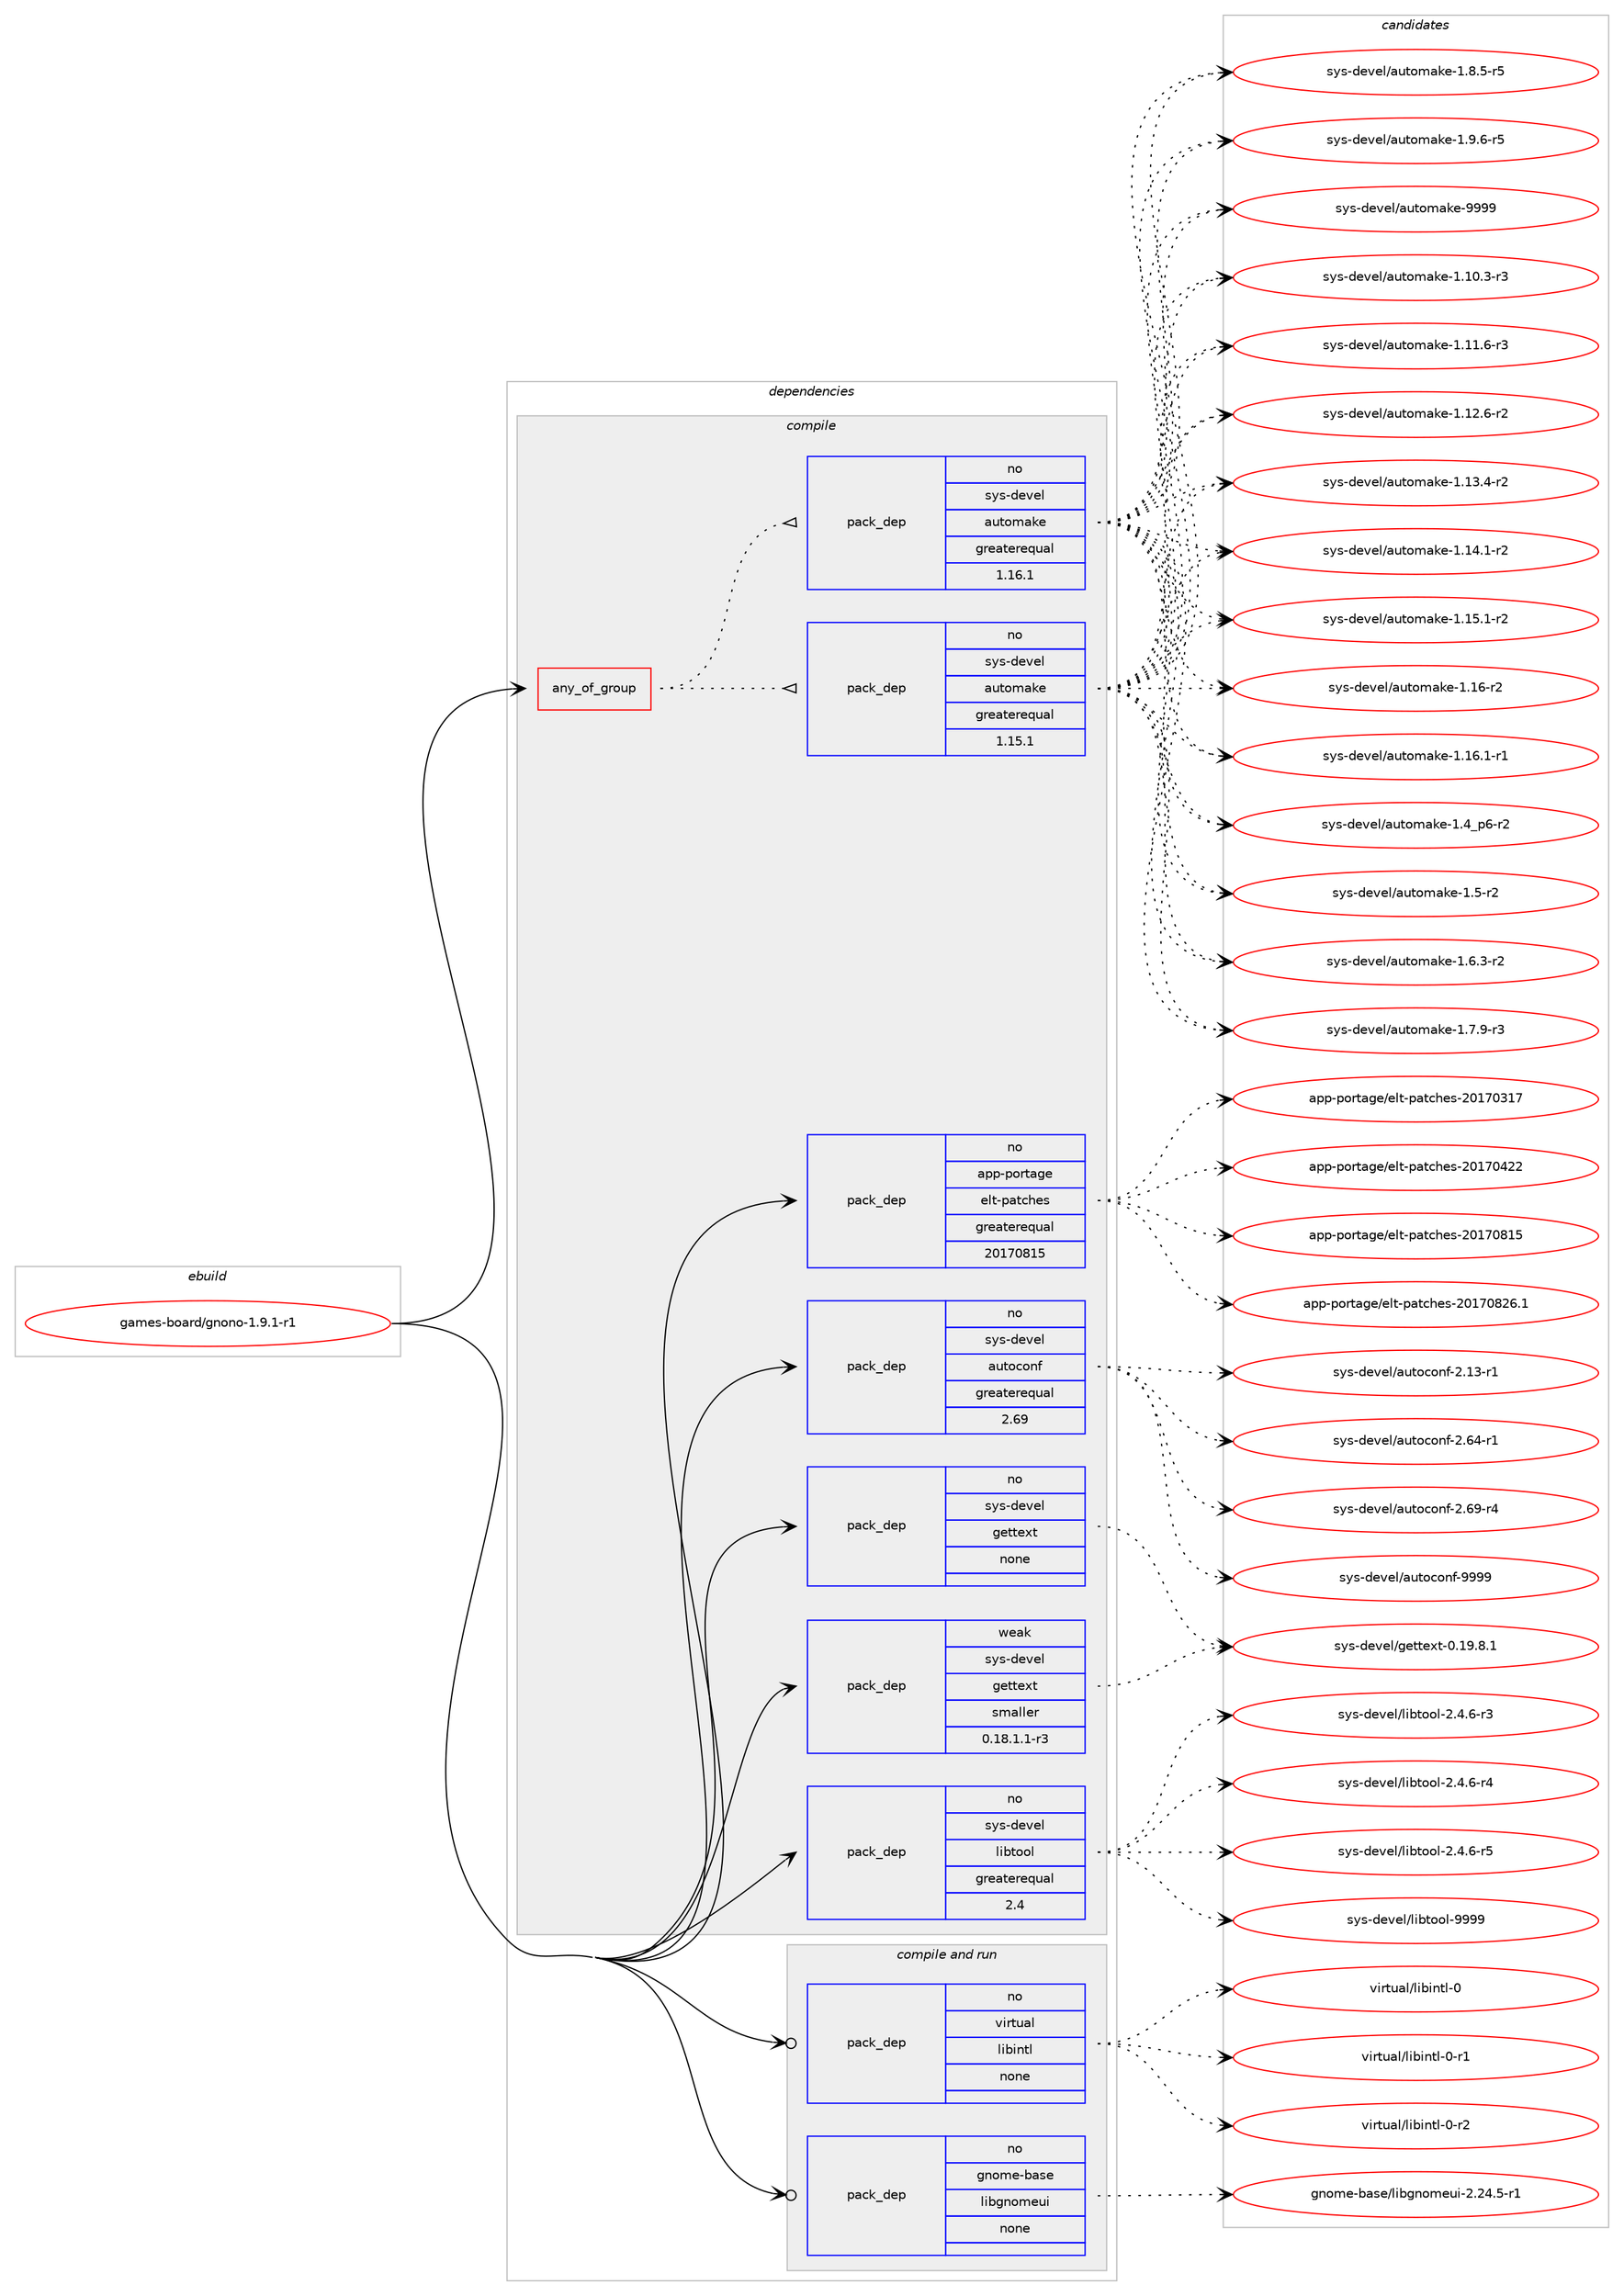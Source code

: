 digraph prolog {

# *************
# Graph options
# *************

newrank=true;
concentrate=true;
compound=true;
graph [rankdir=LR,fontname=Helvetica,fontsize=10,ranksep=1.5];#, ranksep=2.5, nodesep=0.2];
edge  [arrowhead=vee];
node  [fontname=Helvetica,fontsize=10];

# **********
# The ebuild
# **********

subgraph cluster_leftcol {
color=gray;
rank=same;
label=<<i>ebuild</i>>;
id [label="games-board/gnono-1.9.1-r1", color=red, width=4, href="../games-board/gnono-1.9.1-r1.svg"];
}

# ****************
# The dependencies
# ****************

subgraph cluster_midcol {
color=gray;
label=<<i>dependencies</i>>;
subgraph cluster_compile {
fillcolor="#eeeeee";
style=filled;
label=<<i>compile</i>>;
subgraph any23234 {
dependency1555084 [label=<<TABLE BORDER="0" CELLBORDER="1" CELLSPACING="0" CELLPADDING="4"><TR><TD CELLPADDING="10">any_of_group</TD></TR></TABLE>>, shape=none, color=red];subgraph pack1105122 {
dependency1555085 [label=<<TABLE BORDER="0" CELLBORDER="1" CELLSPACING="0" CELLPADDING="4" WIDTH="220"><TR><TD ROWSPAN="6" CELLPADDING="30">pack_dep</TD></TR><TR><TD WIDTH="110">no</TD></TR><TR><TD>sys-devel</TD></TR><TR><TD>automake</TD></TR><TR><TD>greaterequal</TD></TR><TR><TD>1.16.1</TD></TR></TABLE>>, shape=none, color=blue];
}
dependency1555084:e -> dependency1555085:w [weight=20,style="dotted",arrowhead="oinv"];
subgraph pack1105123 {
dependency1555086 [label=<<TABLE BORDER="0" CELLBORDER="1" CELLSPACING="0" CELLPADDING="4" WIDTH="220"><TR><TD ROWSPAN="6" CELLPADDING="30">pack_dep</TD></TR><TR><TD WIDTH="110">no</TD></TR><TR><TD>sys-devel</TD></TR><TR><TD>automake</TD></TR><TR><TD>greaterequal</TD></TR><TR><TD>1.15.1</TD></TR></TABLE>>, shape=none, color=blue];
}
dependency1555084:e -> dependency1555086:w [weight=20,style="dotted",arrowhead="oinv"];
}
id:e -> dependency1555084:w [weight=20,style="solid",arrowhead="vee"];
subgraph pack1105124 {
dependency1555087 [label=<<TABLE BORDER="0" CELLBORDER="1" CELLSPACING="0" CELLPADDING="4" WIDTH="220"><TR><TD ROWSPAN="6" CELLPADDING="30">pack_dep</TD></TR><TR><TD WIDTH="110">no</TD></TR><TR><TD>app-portage</TD></TR><TR><TD>elt-patches</TD></TR><TR><TD>greaterequal</TD></TR><TR><TD>20170815</TD></TR></TABLE>>, shape=none, color=blue];
}
id:e -> dependency1555087:w [weight=20,style="solid",arrowhead="vee"];
subgraph pack1105125 {
dependency1555088 [label=<<TABLE BORDER="0" CELLBORDER="1" CELLSPACING="0" CELLPADDING="4" WIDTH="220"><TR><TD ROWSPAN="6" CELLPADDING="30">pack_dep</TD></TR><TR><TD WIDTH="110">no</TD></TR><TR><TD>sys-devel</TD></TR><TR><TD>autoconf</TD></TR><TR><TD>greaterequal</TD></TR><TR><TD>2.69</TD></TR></TABLE>>, shape=none, color=blue];
}
id:e -> dependency1555088:w [weight=20,style="solid",arrowhead="vee"];
subgraph pack1105126 {
dependency1555089 [label=<<TABLE BORDER="0" CELLBORDER="1" CELLSPACING="0" CELLPADDING="4" WIDTH="220"><TR><TD ROWSPAN="6" CELLPADDING="30">pack_dep</TD></TR><TR><TD WIDTH="110">no</TD></TR><TR><TD>sys-devel</TD></TR><TR><TD>gettext</TD></TR><TR><TD>none</TD></TR><TR><TD></TD></TR></TABLE>>, shape=none, color=blue];
}
id:e -> dependency1555089:w [weight=20,style="solid",arrowhead="vee"];
subgraph pack1105127 {
dependency1555090 [label=<<TABLE BORDER="0" CELLBORDER="1" CELLSPACING="0" CELLPADDING="4" WIDTH="220"><TR><TD ROWSPAN="6" CELLPADDING="30">pack_dep</TD></TR><TR><TD WIDTH="110">no</TD></TR><TR><TD>sys-devel</TD></TR><TR><TD>libtool</TD></TR><TR><TD>greaterequal</TD></TR><TR><TD>2.4</TD></TR></TABLE>>, shape=none, color=blue];
}
id:e -> dependency1555090:w [weight=20,style="solid",arrowhead="vee"];
subgraph pack1105128 {
dependency1555091 [label=<<TABLE BORDER="0" CELLBORDER="1" CELLSPACING="0" CELLPADDING="4" WIDTH="220"><TR><TD ROWSPAN="6" CELLPADDING="30">pack_dep</TD></TR><TR><TD WIDTH="110">weak</TD></TR><TR><TD>sys-devel</TD></TR><TR><TD>gettext</TD></TR><TR><TD>smaller</TD></TR><TR><TD>0.18.1.1-r3</TD></TR></TABLE>>, shape=none, color=blue];
}
id:e -> dependency1555091:w [weight=20,style="solid",arrowhead="vee"];
}
subgraph cluster_compileandrun {
fillcolor="#eeeeee";
style=filled;
label=<<i>compile and run</i>>;
subgraph pack1105129 {
dependency1555092 [label=<<TABLE BORDER="0" CELLBORDER="1" CELLSPACING="0" CELLPADDING="4" WIDTH="220"><TR><TD ROWSPAN="6" CELLPADDING="30">pack_dep</TD></TR><TR><TD WIDTH="110">no</TD></TR><TR><TD>gnome-base</TD></TR><TR><TD>libgnomeui</TD></TR><TR><TD>none</TD></TR><TR><TD></TD></TR></TABLE>>, shape=none, color=blue];
}
id:e -> dependency1555092:w [weight=20,style="solid",arrowhead="odotvee"];
subgraph pack1105130 {
dependency1555093 [label=<<TABLE BORDER="0" CELLBORDER="1" CELLSPACING="0" CELLPADDING="4" WIDTH="220"><TR><TD ROWSPAN="6" CELLPADDING="30">pack_dep</TD></TR><TR><TD WIDTH="110">no</TD></TR><TR><TD>virtual</TD></TR><TR><TD>libintl</TD></TR><TR><TD>none</TD></TR><TR><TD></TD></TR></TABLE>>, shape=none, color=blue];
}
id:e -> dependency1555093:w [weight=20,style="solid",arrowhead="odotvee"];
}
subgraph cluster_run {
fillcolor="#eeeeee";
style=filled;
label=<<i>run</i>>;
}
}

# **************
# The candidates
# **************

subgraph cluster_choices {
rank=same;
color=gray;
label=<<i>candidates</i>>;

subgraph choice1105122 {
color=black;
nodesep=1;
choice11512111545100101118101108479711711611110997107101454946494846514511451 [label="sys-devel/automake-1.10.3-r3", color=red, width=4,href="../sys-devel/automake-1.10.3-r3.svg"];
choice11512111545100101118101108479711711611110997107101454946494946544511451 [label="sys-devel/automake-1.11.6-r3", color=red, width=4,href="../sys-devel/automake-1.11.6-r3.svg"];
choice11512111545100101118101108479711711611110997107101454946495046544511450 [label="sys-devel/automake-1.12.6-r2", color=red, width=4,href="../sys-devel/automake-1.12.6-r2.svg"];
choice11512111545100101118101108479711711611110997107101454946495146524511450 [label="sys-devel/automake-1.13.4-r2", color=red, width=4,href="../sys-devel/automake-1.13.4-r2.svg"];
choice11512111545100101118101108479711711611110997107101454946495246494511450 [label="sys-devel/automake-1.14.1-r2", color=red, width=4,href="../sys-devel/automake-1.14.1-r2.svg"];
choice11512111545100101118101108479711711611110997107101454946495346494511450 [label="sys-devel/automake-1.15.1-r2", color=red, width=4,href="../sys-devel/automake-1.15.1-r2.svg"];
choice1151211154510010111810110847971171161111099710710145494649544511450 [label="sys-devel/automake-1.16-r2", color=red, width=4,href="../sys-devel/automake-1.16-r2.svg"];
choice11512111545100101118101108479711711611110997107101454946495446494511449 [label="sys-devel/automake-1.16.1-r1", color=red, width=4,href="../sys-devel/automake-1.16.1-r1.svg"];
choice115121115451001011181011084797117116111109971071014549465295112544511450 [label="sys-devel/automake-1.4_p6-r2", color=red, width=4,href="../sys-devel/automake-1.4_p6-r2.svg"];
choice11512111545100101118101108479711711611110997107101454946534511450 [label="sys-devel/automake-1.5-r2", color=red, width=4,href="../sys-devel/automake-1.5-r2.svg"];
choice115121115451001011181011084797117116111109971071014549465446514511450 [label="sys-devel/automake-1.6.3-r2", color=red, width=4,href="../sys-devel/automake-1.6.3-r2.svg"];
choice115121115451001011181011084797117116111109971071014549465546574511451 [label="sys-devel/automake-1.7.9-r3", color=red, width=4,href="../sys-devel/automake-1.7.9-r3.svg"];
choice115121115451001011181011084797117116111109971071014549465646534511453 [label="sys-devel/automake-1.8.5-r5", color=red, width=4,href="../sys-devel/automake-1.8.5-r5.svg"];
choice115121115451001011181011084797117116111109971071014549465746544511453 [label="sys-devel/automake-1.9.6-r5", color=red, width=4,href="../sys-devel/automake-1.9.6-r5.svg"];
choice115121115451001011181011084797117116111109971071014557575757 [label="sys-devel/automake-9999", color=red, width=4,href="../sys-devel/automake-9999.svg"];
dependency1555085:e -> choice11512111545100101118101108479711711611110997107101454946494846514511451:w [style=dotted,weight="100"];
dependency1555085:e -> choice11512111545100101118101108479711711611110997107101454946494946544511451:w [style=dotted,weight="100"];
dependency1555085:e -> choice11512111545100101118101108479711711611110997107101454946495046544511450:w [style=dotted,weight="100"];
dependency1555085:e -> choice11512111545100101118101108479711711611110997107101454946495146524511450:w [style=dotted,weight="100"];
dependency1555085:e -> choice11512111545100101118101108479711711611110997107101454946495246494511450:w [style=dotted,weight="100"];
dependency1555085:e -> choice11512111545100101118101108479711711611110997107101454946495346494511450:w [style=dotted,weight="100"];
dependency1555085:e -> choice1151211154510010111810110847971171161111099710710145494649544511450:w [style=dotted,weight="100"];
dependency1555085:e -> choice11512111545100101118101108479711711611110997107101454946495446494511449:w [style=dotted,weight="100"];
dependency1555085:e -> choice115121115451001011181011084797117116111109971071014549465295112544511450:w [style=dotted,weight="100"];
dependency1555085:e -> choice11512111545100101118101108479711711611110997107101454946534511450:w [style=dotted,weight="100"];
dependency1555085:e -> choice115121115451001011181011084797117116111109971071014549465446514511450:w [style=dotted,weight="100"];
dependency1555085:e -> choice115121115451001011181011084797117116111109971071014549465546574511451:w [style=dotted,weight="100"];
dependency1555085:e -> choice115121115451001011181011084797117116111109971071014549465646534511453:w [style=dotted,weight="100"];
dependency1555085:e -> choice115121115451001011181011084797117116111109971071014549465746544511453:w [style=dotted,weight="100"];
dependency1555085:e -> choice115121115451001011181011084797117116111109971071014557575757:w [style=dotted,weight="100"];
}
subgraph choice1105123 {
color=black;
nodesep=1;
choice11512111545100101118101108479711711611110997107101454946494846514511451 [label="sys-devel/automake-1.10.3-r3", color=red, width=4,href="../sys-devel/automake-1.10.3-r3.svg"];
choice11512111545100101118101108479711711611110997107101454946494946544511451 [label="sys-devel/automake-1.11.6-r3", color=red, width=4,href="../sys-devel/automake-1.11.6-r3.svg"];
choice11512111545100101118101108479711711611110997107101454946495046544511450 [label="sys-devel/automake-1.12.6-r2", color=red, width=4,href="../sys-devel/automake-1.12.6-r2.svg"];
choice11512111545100101118101108479711711611110997107101454946495146524511450 [label="sys-devel/automake-1.13.4-r2", color=red, width=4,href="../sys-devel/automake-1.13.4-r2.svg"];
choice11512111545100101118101108479711711611110997107101454946495246494511450 [label="sys-devel/automake-1.14.1-r2", color=red, width=4,href="../sys-devel/automake-1.14.1-r2.svg"];
choice11512111545100101118101108479711711611110997107101454946495346494511450 [label="sys-devel/automake-1.15.1-r2", color=red, width=4,href="../sys-devel/automake-1.15.1-r2.svg"];
choice1151211154510010111810110847971171161111099710710145494649544511450 [label="sys-devel/automake-1.16-r2", color=red, width=4,href="../sys-devel/automake-1.16-r2.svg"];
choice11512111545100101118101108479711711611110997107101454946495446494511449 [label="sys-devel/automake-1.16.1-r1", color=red, width=4,href="../sys-devel/automake-1.16.1-r1.svg"];
choice115121115451001011181011084797117116111109971071014549465295112544511450 [label="sys-devel/automake-1.4_p6-r2", color=red, width=4,href="../sys-devel/automake-1.4_p6-r2.svg"];
choice11512111545100101118101108479711711611110997107101454946534511450 [label="sys-devel/automake-1.5-r2", color=red, width=4,href="../sys-devel/automake-1.5-r2.svg"];
choice115121115451001011181011084797117116111109971071014549465446514511450 [label="sys-devel/automake-1.6.3-r2", color=red, width=4,href="../sys-devel/automake-1.6.3-r2.svg"];
choice115121115451001011181011084797117116111109971071014549465546574511451 [label="sys-devel/automake-1.7.9-r3", color=red, width=4,href="../sys-devel/automake-1.7.9-r3.svg"];
choice115121115451001011181011084797117116111109971071014549465646534511453 [label="sys-devel/automake-1.8.5-r5", color=red, width=4,href="../sys-devel/automake-1.8.5-r5.svg"];
choice115121115451001011181011084797117116111109971071014549465746544511453 [label="sys-devel/automake-1.9.6-r5", color=red, width=4,href="../sys-devel/automake-1.9.6-r5.svg"];
choice115121115451001011181011084797117116111109971071014557575757 [label="sys-devel/automake-9999", color=red, width=4,href="../sys-devel/automake-9999.svg"];
dependency1555086:e -> choice11512111545100101118101108479711711611110997107101454946494846514511451:w [style=dotted,weight="100"];
dependency1555086:e -> choice11512111545100101118101108479711711611110997107101454946494946544511451:w [style=dotted,weight="100"];
dependency1555086:e -> choice11512111545100101118101108479711711611110997107101454946495046544511450:w [style=dotted,weight="100"];
dependency1555086:e -> choice11512111545100101118101108479711711611110997107101454946495146524511450:w [style=dotted,weight="100"];
dependency1555086:e -> choice11512111545100101118101108479711711611110997107101454946495246494511450:w [style=dotted,weight="100"];
dependency1555086:e -> choice11512111545100101118101108479711711611110997107101454946495346494511450:w [style=dotted,weight="100"];
dependency1555086:e -> choice1151211154510010111810110847971171161111099710710145494649544511450:w [style=dotted,weight="100"];
dependency1555086:e -> choice11512111545100101118101108479711711611110997107101454946495446494511449:w [style=dotted,weight="100"];
dependency1555086:e -> choice115121115451001011181011084797117116111109971071014549465295112544511450:w [style=dotted,weight="100"];
dependency1555086:e -> choice11512111545100101118101108479711711611110997107101454946534511450:w [style=dotted,weight="100"];
dependency1555086:e -> choice115121115451001011181011084797117116111109971071014549465446514511450:w [style=dotted,weight="100"];
dependency1555086:e -> choice115121115451001011181011084797117116111109971071014549465546574511451:w [style=dotted,weight="100"];
dependency1555086:e -> choice115121115451001011181011084797117116111109971071014549465646534511453:w [style=dotted,weight="100"];
dependency1555086:e -> choice115121115451001011181011084797117116111109971071014549465746544511453:w [style=dotted,weight="100"];
dependency1555086:e -> choice115121115451001011181011084797117116111109971071014557575757:w [style=dotted,weight="100"];
}
subgraph choice1105124 {
color=black;
nodesep=1;
choice97112112451121111141169710310147101108116451129711699104101115455048495548514955 [label="app-portage/elt-patches-20170317", color=red, width=4,href="../app-portage/elt-patches-20170317.svg"];
choice97112112451121111141169710310147101108116451129711699104101115455048495548525050 [label="app-portage/elt-patches-20170422", color=red, width=4,href="../app-portage/elt-patches-20170422.svg"];
choice97112112451121111141169710310147101108116451129711699104101115455048495548564953 [label="app-portage/elt-patches-20170815", color=red, width=4,href="../app-portage/elt-patches-20170815.svg"];
choice971121124511211111411697103101471011081164511297116991041011154550484955485650544649 [label="app-portage/elt-patches-20170826.1", color=red, width=4,href="../app-portage/elt-patches-20170826.1.svg"];
dependency1555087:e -> choice97112112451121111141169710310147101108116451129711699104101115455048495548514955:w [style=dotted,weight="100"];
dependency1555087:e -> choice97112112451121111141169710310147101108116451129711699104101115455048495548525050:w [style=dotted,weight="100"];
dependency1555087:e -> choice97112112451121111141169710310147101108116451129711699104101115455048495548564953:w [style=dotted,weight="100"];
dependency1555087:e -> choice971121124511211111411697103101471011081164511297116991041011154550484955485650544649:w [style=dotted,weight="100"];
}
subgraph choice1105125 {
color=black;
nodesep=1;
choice1151211154510010111810110847971171161119911111010245504649514511449 [label="sys-devel/autoconf-2.13-r1", color=red, width=4,href="../sys-devel/autoconf-2.13-r1.svg"];
choice1151211154510010111810110847971171161119911111010245504654524511449 [label="sys-devel/autoconf-2.64-r1", color=red, width=4,href="../sys-devel/autoconf-2.64-r1.svg"];
choice1151211154510010111810110847971171161119911111010245504654574511452 [label="sys-devel/autoconf-2.69-r4", color=red, width=4,href="../sys-devel/autoconf-2.69-r4.svg"];
choice115121115451001011181011084797117116111991111101024557575757 [label="sys-devel/autoconf-9999", color=red, width=4,href="../sys-devel/autoconf-9999.svg"];
dependency1555088:e -> choice1151211154510010111810110847971171161119911111010245504649514511449:w [style=dotted,weight="100"];
dependency1555088:e -> choice1151211154510010111810110847971171161119911111010245504654524511449:w [style=dotted,weight="100"];
dependency1555088:e -> choice1151211154510010111810110847971171161119911111010245504654574511452:w [style=dotted,weight="100"];
dependency1555088:e -> choice115121115451001011181011084797117116111991111101024557575757:w [style=dotted,weight="100"];
}
subgraph choice1105126 {
color=black;
nodesep=1;
choice1151211154510010111810110847103101116116101120116454846495746564649 [label="sys-devel/gettext-0.19.8.1", color=red, width=4,href="../sys-devel/gettext-0.19.8.1.svg"];
dependency1555089:e -> choice1151211154510010111810110847103101116116101120116454846495746564649:w [style=dotted,weight="100"];
}
subgraph choice1105127 {
color=black;
nodesep=1;
choice1151211154510010111810110847108105981161111111084550465246544511451 [label="sys-devel/libtool-2.4.6-r3", color=red, width=4,href="../sys-devel/libtool-2.4.6-r3.svg"];
choice1151211154510010111810110847108105981161111111084550465246544511452 [label="sys-devel/libtool-2.4.6-r4", color=red, width=4,href="../sys-devel/libtool-2.4.6-r4.svg"];
choice1151211154510010111810110847108105981161111111084550465246544511453 [label="sys-devel/libtool-2.4.6-r5", color=red, width=4,href="../sys-devel/libtool-2.4.6-r5.svg"];
choice1151211154510010111810110847108105981161111111084557575757 [label="sys-devel/libtool-9999", color=red, width=4,href="../sys-devel/libtool-9999.svg"];
dependency1555090:e -> choice1151211154510010111810110847108105981161111111084550465246544511451:w [style=dotted,weight="100"];
dependency1555090:e -> choice1151211154510010111810110847108105981161111111084550465246544511452:w [style=dotted,weight="100"];
dependency1555090:e -> choice1151211154510010111810110847108105981161111111084550465246544511453:w [style=dotted,weight="100"];
dependency1555090:e -> choice1151211154510010111810110847108105981161111111084557575757:w [style=dotted,weight="100"];
}
subgraph choice1105128 {
color=black;
nodesep=1;
choice1151211154510010111810110847103101116116101120116454846495746564649 [label="sys-devel/gettext-0.19.8.1", color=red, width=4,href="../sys-devel/gettext-0.19.8.1.svg"];
dependency1555091:e -> choice1151211154510010111810110847103101116116101120116454846495746564649:w [style=dotted,weight="100"];
}
subgraph choice1105129 {
color=black;
nodesep=1;
choice1031101111091014598971151014710810598103110111109101117105455046505246534511449 [label="gnome-base/libgnomeui-2.24.5-r1", color=red, width=4,href="../gnome-base/libgnomeui-2.24.5-r1.svg"];
dependency1555092:e -> choice1031101111091014598971151014710810598103110111109101117105455046505246534511449:w [style=dotted,weight="100"];
}
subgraph choice1105130 {
color=black;
nodesep=1;
choice1181051141161179710847108105981051101161084548 [label="virtual/libintl-0", color=red, width=4,href="../virtual/libintl-0.svg"];
choice11810511411611797108471081059810511011610845484511449 [label="virtual/libintl-0-r1", color=red, width=4,href="../virtual/libintl-0-r1.svg"];
choice11810511411611797108471081059810511011610845484511450 [label="virtual/libintl-0-r2", color=red, width=4,href="../virtual/libintl-0-r2.svg"];
dependency1555093:e -> choice1181051141161179710847108105981051101161084548:w [style=dotted,weight="100"];
dependency1555093:e -> choice11810511411611797108471081059810511011610845484511449:w [style=dotted,weight="100"];
dependency1555093:e -> choice11810511411611797108471081059810511011610845484511450:w [style=dotted,weight="100"];
}
}

}
